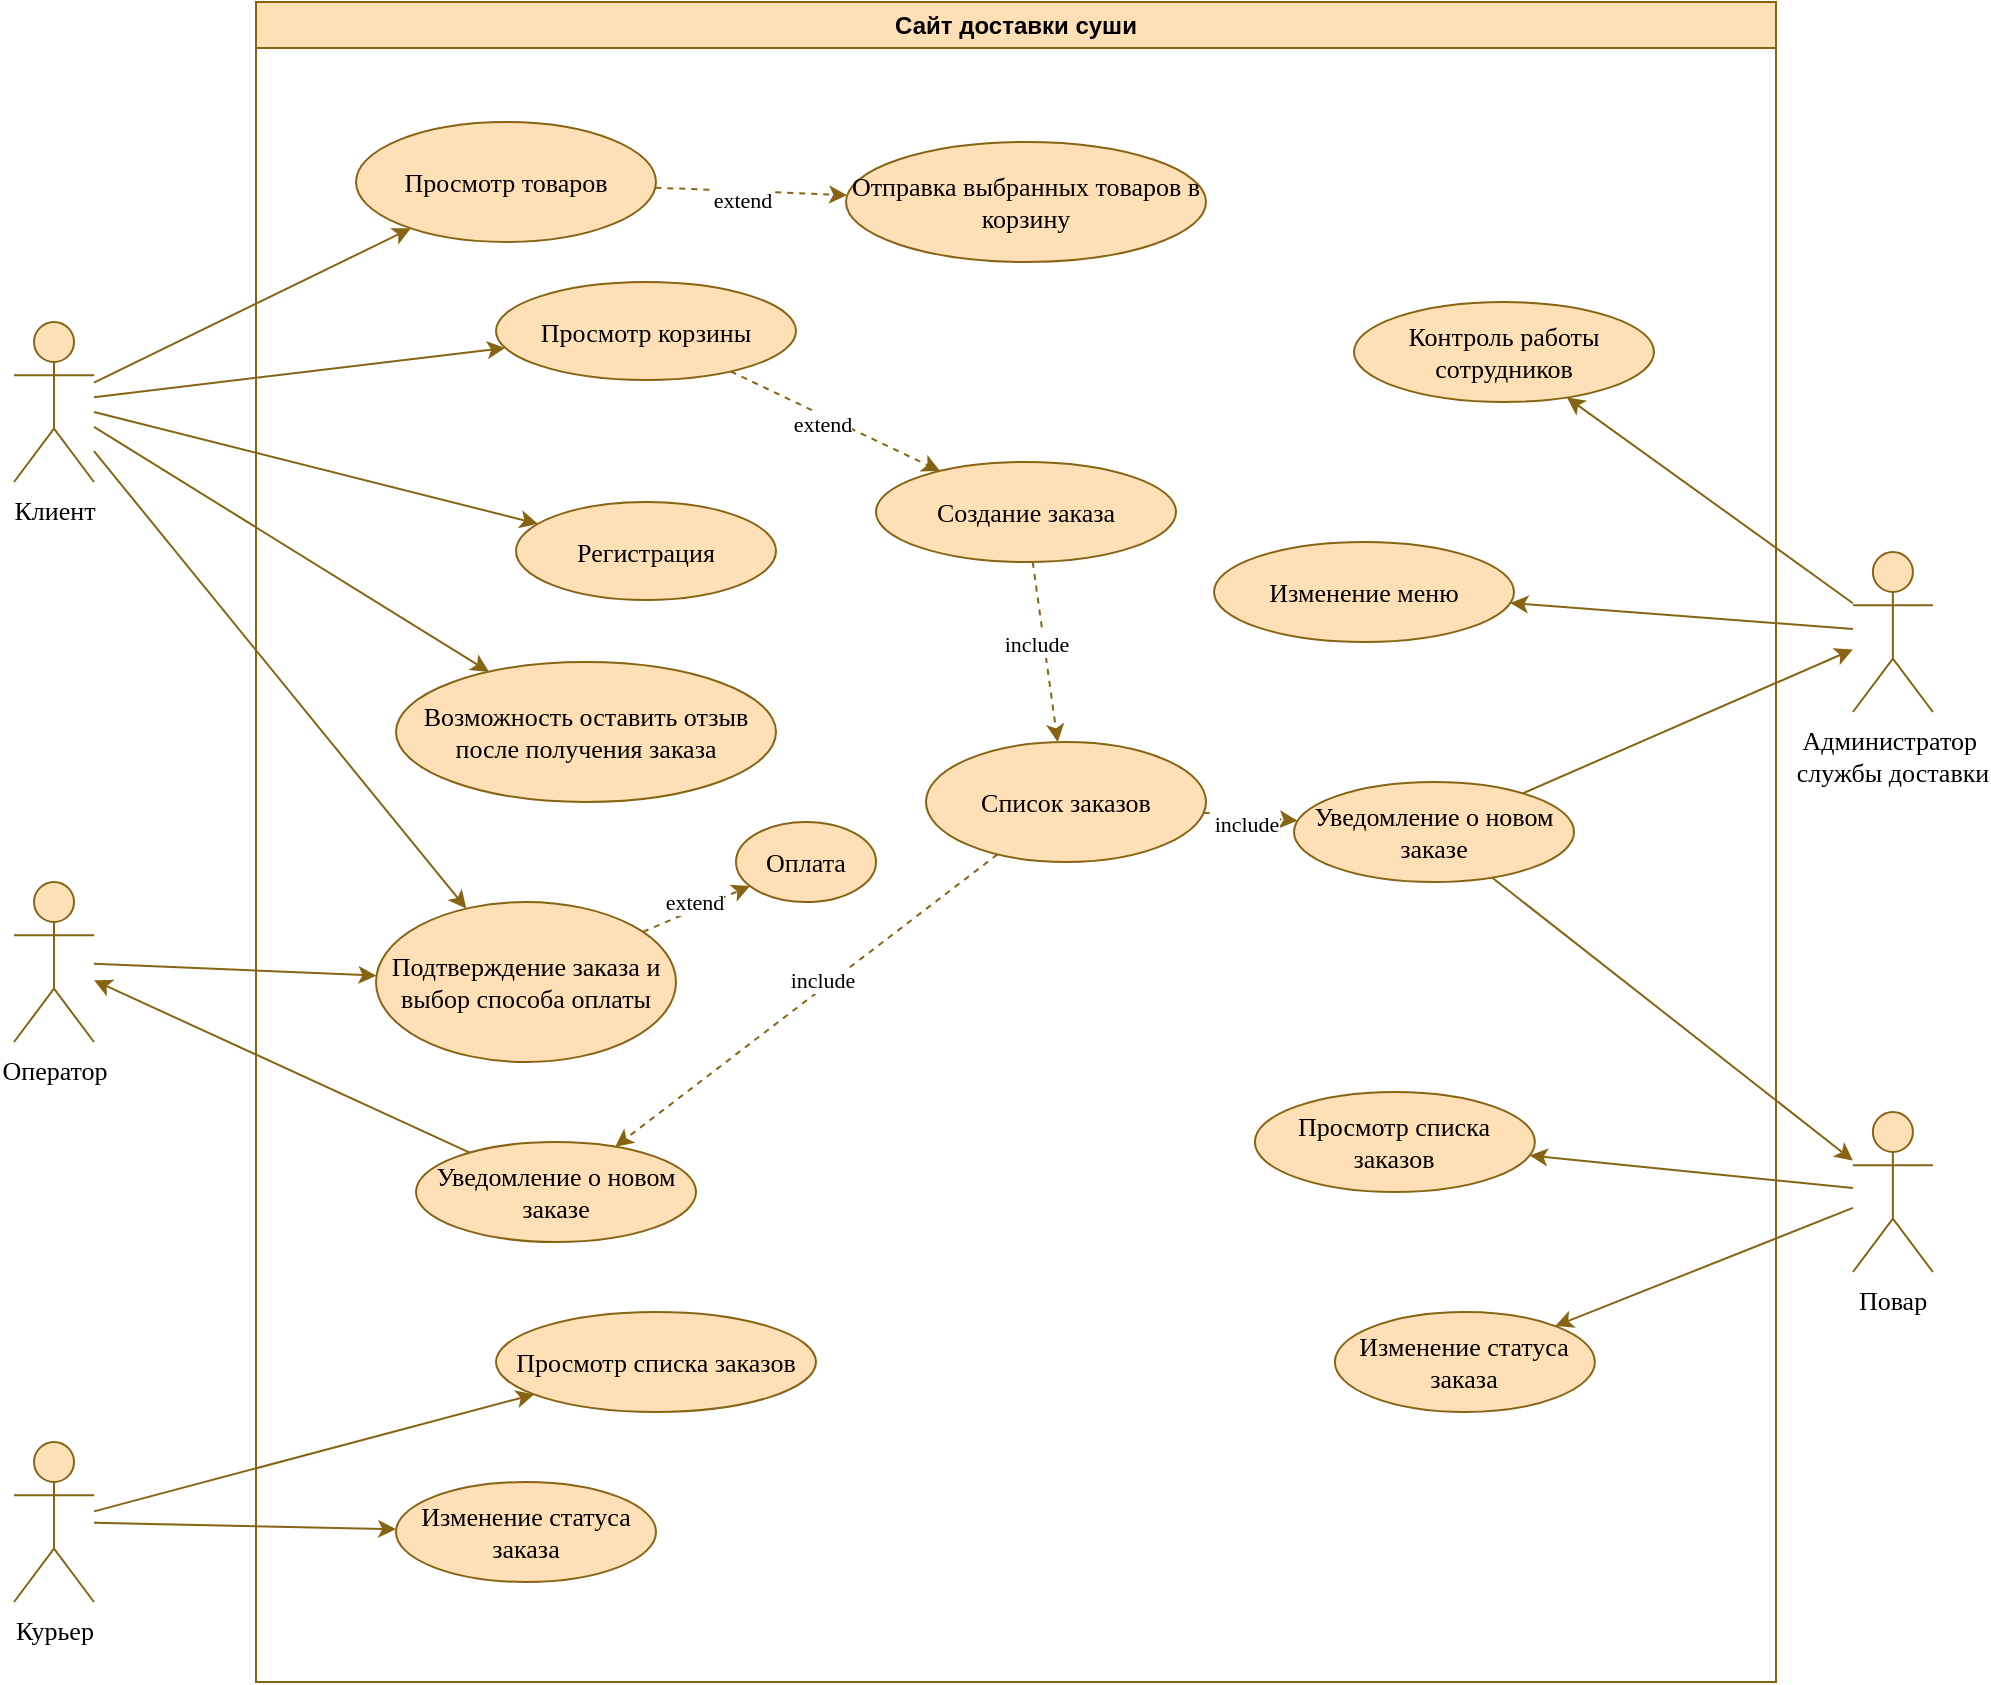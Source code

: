 <mxfile version="20.7.4" type="github">
  <diagram id="6OPowrcP59AMtdZNUM1q" name="Страница 1">
    <mxGraphModel dx="1336" dy="769" grid="1" gridSize="10" guides="1" tooltips="1" connect="1" arrows="1" fold="1" page="1" pageScale="1" pageWidth="827" pageHeight="1169" math="0" shadow="0">
      <root>
        <mxCell id="0" />
        <mxCell id="1" parent="0" />
        <mxCell id="0ewKBAoPqv-FnGGdOPTk-1" value="Сайт доставки суши" style="swimlane;whiteSpace=wrap;html=1;fillColor=#FFDFB5;strokeColor=#876413;" vertex="1" parent="1">
          <mxGeometry x="481" y="80" width="760" height="840" as="geometry" />
        </mxCell>
        <mxCell id="0ewKBAoPqv-FnGGdOPTk-2" value="&lt;font face=&quot;Verdana&quot; style=&quot;font-size: 13px;&quot;&gt;Просмотр товаров&lt;/font&gt;" style="ellipse;whiteSpace=wrap;html=1;strokeColor=#876413;fillColor=#FFDFB5;" vertex="1" parent="0ewKBAoPqv-FnGGdOPTk-1">
          <mxGeometry x="50" y="60" width="150" height="60" as="geometry" />
        </mxCell>
        <mxCell id="0ewKBAoPqv-FnGGdOPTk-3" value="&lt;font face=&quot;Verdana&quot; style=&quot;font-size: 13px;&quot;&gt;Отправка выбранных товаров в корзину&lt;/font&gt;" style="ellipse;whiteSpace=wrap;html=1;strokeColor=#876413;fillColor=#FFDFB5;" vertex="1" parent="0ewKBAoPqv-FnGGdOPTk-1">
          <mxGeometry x="295" y="70" width="180" height="60" as="geometry" />
        </mxCell>
        <mxCell id="0ewKBAoPqv-FnGGdOPTk-4" value="&lt;font face=&quot;Verdana&quot; style=&quot;font-size: 13px;&quot;&gt;Просмотр корзины&lt;br&gt;&lt;/font&gt;" style="ellipse;whiteSpace=wrap;html=1;strokeColor=#876413;fillColor=#FFDFB5;" vertex="1" parent="0ewKBAoPqv-FnGGdOPTk-1">
          <mxGeometry x="120" y="140" width="150" height="49" as="geometry" />
        </mxCell>
        <mxCell id="0ewKBAoPqv-FnGGdOPTk-5" value="&lt;font face=&quot;Verdana&quot; style=&quot;font-size: 13px;&quot;&gt;Создание заказа&lt;/font&gt;" style="ellipse;whiteSpace=wrap;html=1;strokeColor=#876413;fillColor=#FFDFB5;" vertex="1" parent="0ewKBAoPqv-FnGGdOPTk-1">
          <mxGeometry x="310" y="230" width="150" height="50" as="geometry" />
        </mxCell>
        <mxCell id="0ewKBAoPqv-FnGGdOPTk-6" value="&lt;span style=&quot;font-family: Verdana; font-size: 13px;&quot;&gt;Уведомление о новом заказе&lt;/span&gt;" style="ellipse;whiteSpace=wrap;html=1;strokeColor=#876413;fillColor=#FFDFB5;" vertex="1" parent="0ewKBAoPqv-FnGGdOPTk-1">
          <mxGeometry x="80" y="570" width="140" height="50" as="geometry" />
        </mxCell>
        <mxCell id="0ewKBAoPqv-FnGGdOPTk-7" value="" style="endArrow=classic;html=1;rounded=0;fontFamily=Verdana;fontSize=13;strokeColor=#876413;strokeWidth=1;dashed=1;" edge="1" parent="0ewKBAoPqv-FnGGdOPTk-1" source="0ewKBAoPqv-FnGGdOPTk-15" target="0ewKBAoPqv-FnGGdOPTk-6">
          <mxGeometry width="50" height="50" relative="1" as="geometry">
            <mxPoint x="300" y="380" as="sourcePoint" />
            <mxPoint x="645.179" y="342.061" as="targetPoint" />
          </mxGeometry>
        </mxCell>
        <mxCell id="0ewKBAoPqv-FnGGdOPTk-8" value="include" style="edgeLabel;html=1;align=center;verticalAlign=middle;resizable=0;points=[];fontSize=11;fontFamily=Verdana;" vertex="1" connectable="0" parent="0ewKBAoPqv-FnGGdOPTk-7">
          <mxGeometry x="-0.104" y="-4" relative="1" as="geometry">
            <mxPoint as="offset" />
          </mxGeometry>
        </mxCell>
        <mxCell id="0ewKBAoPqv-FnGGdOPTk-9" value="" style="endArrow=classic;html=1;rounded=0;fontFamily=Verdana;fontSize=13;strokeColor=#876413;strokeWidth=1;dashed=1;" edge="1" parent="0ewKBAoPqv-FnGGdOPTk-1" source="0ewKBAoPqv-FnGGdOPTk-2" target="0ewKBAoPqv-FnGGdOPTk-3">
          <mxGeometry width="50" height="50" relative="1" as="geometry">
            <mxPoint x="604.717" y="373.726" as="sourcePoint" />
            <mxPoint x="425.955" y="396.625" as="targetPoint" />
          </mxGeometry>
        </mxCell>
        <mxCell id="0ewKBAoPqv-FnGGdOPTk-10" value="extend" style="edgeLabel;html=1;align=center;verticalAlign=middle;resizable=0;points=[];fontSize=11;fontFamily=Verdana;" vertex="1" connectable="0" parent="0ewKBAoPqv-FnGGdOPTk-9">
          <mxGeometry x="-0.104" y="-4" relative="1" as="geometry">
            <mxPoint as="offset" />
          </mxGeometry>
        </mxCell>
        <mxCell id="0ewKBAoPqv-FnGGdOPTk-11" value="" style="endArrow=classic;html=1;rounded=0;fontFamily=Verdana;fontSize=13;strokeColor=#876413;strokeWidth=1;dashed=1;" edge="1" parent="0ewKBAoPqv-FnGGdOPTk-1" source="0ewKBAoPqv-FnGGdOPTk-4" target="0ewKBAoPqv-FnGGdOPTk-5">
          <mxGeometry width="50" height="50" relative="1" as="geometry">
            <mxPoint x="614.717" y="383.726" as="sourcePoint" />
            <mxPoint x="450" y="190" as="targetPoint" />
          </mxGeometry>
        </mxCell>
        <mxCell id="0ewKBAoPqv-FnGGdOPTk-12" value="extend" style="edgeLabel;html=1;align=center;verticalAlign=middle;resizable=0;points=[];fontSize=11;fontFamily=Verdana;" vertex="1" connectable="0" parent="0ewKBAoPqv-FnGGdOPTk-11">
          <mxGeometry x="-0.104" y="-4" relative="1" as="geometry">
            <mxPoint as="offset" />
          </mxGeometry>
        </mxCell>
        <mxCell id="0ewKBAoPqv-FnGGdOPTk-13" value="&lt;font face=&quot;Verdana&quot; style=&quot;font-size: 13px;&quot;&gt;Регистрация&lt;br&gt;&lt;/font&gt;" style="ellipse;whiteSpace=wrap;html=1;strokeColor=#876413;fillColor=#FFDFB5;" vertex="1" parent="0ewKBAoPqv-FnGGdOPTk-1">
          <mxGeometry x="130" y="250" width="130" height="49" as="geometry" />
        </mxCell>
        <mxCell id="0ewKBAoPqv-FnGGdOPTk-14" value="&lt;span style=&quot;font-family: Verdana; font-size: 13px;&quot;&gt;Контроль работы сотрудников&lt;/span&gt;" style="ellipse;whiteSpace=wrap;html=1;strokeColor=#876413;fillColor=#FFDFB5;" vertex="1" parent="0ewKBAoPqv-FnGGdOPTk-1">
          <mxGeometry x="549" y="150" width="150" height="50" as="geometry" />
        </mxCell>
        <mxCell id="0ewKBAoPqv-FnGGdOPTk-15" value="&lt;font face=&quot;Verdana&quot; style=&quot;font-size: 13px;&quot;&gt;Список заказов&lt;/font&gt;" style="ellipse;whiteSpace=wrap;html=1;strokeColor=#876413;fillColor=#FFDFB5;" vertex="1" parent="0ewKBAoPqv-FnGGdOPTk-1">
          <mxGeometry x="335" y="370" width="140" height="60" as="geometry" />
        </mxCell>
        <mxCell id="0ewKBAoPqv-FnGGdOPTk-16" value="&lt;span style=&quot;font-family: Verdana; font-size: 13px;&quot;&gt;Уведомление о новом заказе&lt;/span&gt;" style="ellipse;whiteSpace=wrap;html=1;strokeColor=#876413;fillColor=#FFDFB5;" vertex="1" parent="0ewKBAoPqv-FnGGdOPTk-1">
          <mxGeometry x="519" y="390" width="140" height="50" as="geometry" />
        </mxCell>
        <mxCell id="0ewKBAoPqv-FnGGdOPTk-17" value="" style="endArrow=classic;html=1;rounded=0;fontFamily=Verdana;fontSize=13;strokeColor=#876413;strokeWidth=1;dashed=1;" edge="1" parent="0ewKBAoPqv-FnGGdOPTk-1" source="0ewKBAoPqv-FnGGdOPTk-15" target="0ewKBAoPqv-FnGGdOPTk-16">
          <mxGeometry width="50" height="50" relative="1" as="geometry">
            <mxPoint x="360.664" y="399.646" as="sourcePoint" />
            <mxPoint x="198.959" y="410.705" as="targetPoint" />
          </mxGeometry>
        </mxCell>
        <mxCell id="0ewKBAoPqv-FnGGdOPTk-18" value="include" style="edgeLabel;html=1;align=center;verticalAlign=middle;resizable=0;points=[];fontSize=11;fontFamily=Verdana;" vertex="1" connectable="0" parent="0ewKBAoPqv-FnGGdOPTk-17">
          <mxGeometry x="-0.104" y="-4" relative="1" as="geometry">
            <mxPoint as="offset" />
          </mxGeometry>
        </mxCell>
        <mxCell id="0ewKBAoPqv-FnGGdOPTk-19" value="&lt;font face=&quot;Verdana&quot;&gt;&lt;span style=&quot;font-size: 13px;&quot;&gt;Изменение меню&lt;/span&gt;&lt;/font&gt;" style="ellipse;whiteSpace=wrap;html=1;strokeColor=#876413;fillColor=#FFDFB5;" vertex="1" parent="0ewKBAoPqv-FnGGdOPTk-1">
          <mxGeometry x="479" y="270" width="150" height="50" as="geometry" />
        </mxCell>
        <mxCell id="0ewKBAoPqv-FnGGdOPTk-20" value="&lt;span style=&quot;font-family: Verdana; font-size: 13px;&quot;&gt;Подтверждение заказа и выбор способа оплаты&lt;/span&gt;" style="ellipse;whiteSpace=wrap;html=1;strokeColor=#876413;fillColor=#FFDFB5;" vertex="1" parent="0ewKBAoPqv-FnGGdOPTk-1">
          <mxGeometry x="60" y="450" width="150" height="80" as="geometry" />
        </mxCell>
        <mxCell id="0ewKBAoPqv-FnGGdOPTk-21" value="&lt;font face=&quot;Verdana&quot;&gt;&lt;span style=&quot;font-size: 13px;&quot;&gt;Оплата&lt;/span&gt;&lt;/font&gt;" style="ellipse;whiteSpace=wrap;html=1;strokeColor=#876413;fillColor=#FFDFB5;" vertex="1" parent="0ewKBAoPqv-FnGGdOPTk-1">
          <mxGeometry x="240" y="410" width="70" height="40" as="geometry" />
        </mxCell>
        <mxCell id="0ewKBAoPqv-FnGGdOPTk-22" value="" style="endArrow=classic;html=1;rounded=0;fontFamily=Verdana;fontSize=13;strokeColor=#876413;strokeWidth=1;dashed=1;" edge="1" parent="0ewKBAoPqv-FnGGdOPTk-1" source="0ewKBAoPqv-FnGGdOPTk-20" target="0ewKBAoPqv-FnGGdOPTk-21">
          <mxGeometry width="50" height="50" relative="1" as="geometry">
            <mxPoint x="388.381" y="414.122" as="sourcePoint" />
            <mxPoint x="270" y="400" as="targetPoint" />
          </mxGeometry>
        </mxCell>
        <mxCell id="0ewKBAoPqv-FnGGdOPTk-23" value="extend" style="edgeLabel;html=1;align=center;verticalAlign=middle;resizable=0;points=[];fontSize=11;fontFamily=Verdana;" vertex="1" connectable="0" parent="0ewKBAoPqv-FnGGdOPTk-22">
          <mxGeometry x="-0.104" y="-4" relative="1" as="geometry">
            <mxPoint y="-9" as="offset" />
          </mxGeometry>
        </mxCell>
        <mxCell id="0ewKBAoPqv-FnGGdOPTk-24" value="" style="endArrow=classic;html=1;rounded=0;fontFamily=Verdana;fontSize=13;strokeColor=#876413;strokeWidth=1;dashed=1;" edge="1" parent="0ewKBAoPqv-FnGGdOPTk-1" source="0ewKBAoPqv-FnGGdOPTk-5" target="0ewKBAoPqv-FnGGdOPTk-15">
          <mxGeometry width="50" height="50" relative="1" as="geometry">
            <mxPoint x="480.058" y="369.03" as="sourcePoint" />
            <mxPoint x="634.647" y="304.043" as="targetPoint" />
          </mxGeometry>
        </mxCell>
        <mxCell id="0ewKBAoPqv-FnGGdOPTk-25" value="include" style="edgeLabel;html=1;align=center;verticalAlign=middle;resizable=0;points=[];fontSize=11;fontFamily=Verdana;" vertex="1" connectable="0" parent="0ewKBAoPqv-FnGGdOPTk-24">
          <mxGeometry x="-0.104" y="-4" relative="1" as="geometry">
            <mxPoint as="offset" />
          </mxGeometry>
        </mxCell>
        <mxCell id="0ewKBAoPqv-FnGGdOPTk-26" value="&lt;font face=&quot;Verdana&quot; style=&quot;font-size: 13px;&quot;&gt;Возможность оставить отзыв после получения заказа&lt;br&gt;&lt;/font&gt;" style="ellipse;whiteSpace=wrap;html=1;strokeColor=#876413;fillColor=#FFDFB5;" vertex="1" parent="0ewKBAoPqv-FnGGdOPTk-1">
          <mxGeometry x="70" y="330" width="190" height="70" as="geometry" />
        </mxCell>
        <mxCell id="0ewKBAoPqv-FnGGdOPTk-27" value="&lt;span style=&quot;font-family: Verdana; font-size: 13px;&quot;&gt;Изменение статуса заказа&lt;/span&gt;" style="ellipse;whiteSpace=wrap;html=1;strokeColor=#876413;fillColor=#FFDFB5;" vertex="1" parent="0ewKBAoPqv-FnGGdOPTk-1">
          <mxGeometry x="539.44" y="655" width="130" height="50" as="geometry" />
        </mxCell>
        <mxCell id="0ewKBAoPqv-FnGGdOPTk-28" value="&lt;span style=&quot;font-family: Verdana; font-size: 13px;&quot;&gt;Просмотр списка заказов&lt;/span&gt;" style="ellipse;whiteSpace=wrap;html=1;strokeColor=#876413;fillColor=#FFDFB5;" vertex="1" parent="0ewKBAoPqv-FnGGdOPTk-1">
          <mxGeometry x="499.44" y="545" width="140" height="50" as="geometry" />
        </mxCell>
        <mxCell id="0ewKBAoPqv-FnGGdOPTk-29" value="&lt;font face=&quot;Verdana&quot;&gt;&lt;span style=&quot;font-size: 13px;&quot;&gt;Просмотр списка заказов&lt;/span&gt;&lt;/font&gt;" style="ellipse;whiteSpace=wrap;html=1;strokeColor=#876413;fillColor=#FFDFB5;" vertex="1" parent="0ewKBAoPqv-FnGGdOPTk-1">
          <mxGeometry x="120" y="655" width="160" height="50" as="geometry" />
        </mxCell>
        <mxCell id="0ewKBAoPqv-FnGGdOPTk-30" value="&lt;span style=&quot;font-family: Verdana; font-size: 13px;&quot;&gt;Изменение статуса заказа&lt;/span&gt;" style="ellipse;whiteSpace=wrap;html=1;strokeColor=#876413;fillColor=#FFDFB5;" vertex="1" parent="0ewKBAoPqv-FnGGdOPTk-1">
          <mxGeometry x="70" y="740" width="130" height="50" as="geometry" />
        </mxCell>
        <mxCell id="0ewKBAoPqv-FnGGdOPTk-31" value="" style="endArrow=classic;html=1;rounded=0;fontFamily=Verdana;fontSize=13;strokeColor=#876413;strokeWidth=1;" edge="1" parent="1" source="0ewKBAoPqv-FnGGdOPTk-32" target="0ewKBAoPqv-FnGGdOPTk-2">
          <mxGeometry width="50" height="50" relative="1" as="geometry">
            <mxPoint x="420" y="290" as="sourcePoint" />
            <mxPoint x="390" y="120" as="targetPoint" />
          </mxGeometry>
        </mxCell>
        <mxCell id="0ewKBAoPqv-FnGGdOPTk-32" value="Клиент" style="shape=umlActor;verticalLabelPosition=bottom;verticalAlign=top;html=1;outlineConnect=0;strokeColor=#876413;fontFamily=Verdana;fontSize=13;fillColor=#FFDFB5;" vertex="1" parent="1">
          <mxGeometry x="360" y="240" width="40" height="80" as="geometry" />
        </mxCell>
        <mxCell id="0ewKBAoPqv-FnGGdOPTk-33" value="Оператор" style="shape=umlActor;verticalLabelPosition=bottom;verticalAlign=top;html=1;outlineConnect=0;strokeColor=#876413;fontFamily=Verdana;fontSize=13;fillColor=#FFDFB5;" vertex="1" parent="1">
          <mxGeometry x="360" y="520" width="40" height="80" as="geometry" />
        </mxCell>
        <mxCell id="0ewKBAoPqv-FnGGdOPTk-34" value="Курьер" style="shape=umlActor;verticalLabelPosition=bottom;verticalAlign=top;html=1;outlineConnect=0;strokeColor=#876413;fontFamily=Verdana;fontSize=13;fillColor=#FFDFB5;" vertex="1" parent="1">
          <mxGeometry x="360" y="800" width="40" height="80" as="geometry" />
        </mxCell>
        <mxCell id="0ewKBAoPqv-FnGGdOPTk-35" value="Администратор&amp;nbsp;&lt;br&gt;службы доставки" style="shape=umlActor;verticalLabelPosition=bottom;verticalAlign=top;html=1;outlineConnect=0;strokeColor=#876413;fontFamily=Verdana;fontSize=13;fillColor=#FFDFB5;" vertex="1" parent="1">
          <mxGeometry x="1279.44" y="355" width="40" height="80" as="geometry" />
        </mxCell>
        <mxCell id="0ewKBAoPqv-FnGGdOPTk-36" value="" style="endArrow=classic;html=1;rounded=0;fontFamily=Verdana;fontSize=13;strokeColor=#876413;strokeWidth=1;" edge="1" parent="1" source="0ewKBAoPqv-FnGGdOPTk-32" target="0ewKBAoPqv-FnGGdOPTk-4">
          <mxGeometry width="50" height="50" relative="1" as="geometry">
            <mxPoint x="430" y="306.226" as="sourcePoint" />
            <mxPoint x="607.168" y="272.799" as="targetPoint" />
          </mxGeometry>
        </mxCell>
        <mxCell id="0ewKBAoPqv-FnGGdOPTk-37" value="" style="endArrow=classic;html=1;rounded=0;fontFamily=Verdana;fontSize=13;strokeColor=#876413;strokeWidth=1;" edge="1" parent="1" source="0ewKBAoPqv-FnGGdOPTk-32" target="0ewKBAoPqv-FnGGdOPTk-13">
          <mxGeometry width="50" height="50" relative="1" as="geometry">
            <mxPoint x="420" y="297.985" as="sourcePoint" />
            <mxPoint x="583.165" y="281.543" as="targetPoint" />
          </mxGeometry>
        </mxCell>
        <mxCell id="0ewKBAoPqv-FnGGdOPTk-38" value="" style="endArrow=classic;html=1;rounded=0;fontFamily=Verdana;fontSize=13;strokeColor=#876413;strokeWidth=1;" edge="1" parent="1" source="0ewKBAoPqv-FnGGdOPTk-35" target="0ewKBAoPqv-FnGGdOPTk-14">
          <mxGeometry width="50" height="50" relative="1" as="geometry">
            <mxPoint x="949.44" y="195" as="sourcePoint" />
            <mxPoint x="999.44" y="275" as="targetPoint" />
          </mxGeometry>
        </mxCell>
        <mxCell id="0ewKBAoPqv-FnGGdOPTk-39" value="" style="endArrow=classic;html=1;rounded=0;fontFamily=Verdana;fontSize=13;strokeColor=#876413;strokeWidth=1;" edge="1" parent="1" source="0ewKBAoPqv-FnGGdOPTk-6" target="0ewKBAoPqv-FnGGdOPTk-33">
          <mxGeometry width="50" height="50" relative="1" as="geometry">
            <mxPoint x="420" y="303.636" as="sourcePoint" />
            <mxPoint x="586.408" y="333.893" as="targetPoint" />
          </mxGeometry>
        </mxCell>
        <mxCell id="0ewKBAoPqv-FnGGdOPTk-40" value="" style="endArrow=classic;html=1;rounded=0;fontFamily=Verdana;fontSize=13;strokeColor=#876413;strokeWidth=1;" edge="1" parent="1" source="0ewKBAoPqv-FnGGdOPTk-16" target="0ewKBAoPqv-FnGGdOPTk-35">
          <mxGeometry width="50" height="50" relative="1" as="geometry">
            <mxPoint x="831.903" y="324.876" as="sourcePoint" />
            <mxPoint x="853.738" y="395.358" as="targetPoint" />
          </mxGeometry>
        </mxCell>
        <mxCell id="0ewKBAoPqv-FnGGdOPTk-41" value="" style="endArrow=classic;html=1;rounded=0;fontFamily=Verdana;fontSize=13;strokeColor=#876413;strokeWidth=1;" edge="1" parent="1" source="0ewKBAoPqv-FnGGdOPTk-35" target="0ewKBAoPqv-FnGGdOPTk-19">
          <mxGeometry width="50" height="50" relative="1" as="geometry">
            <mxPoint x="1279.44" y="236.05" as="sourcePoint" />
            <mxPoint x="1109.472" y="159.992" as="targetPoint" />
          </mxGeometry>
        </mxCell>
        <mxCell id="0ewKBAoPqv-FnGGdOPTk-42" value="" style="endArrow=classic;html=1;rounded=0;fontFamily=Verdana;fontSize=13;strokeColor=#876413;strokeWidth=1;" edge="1" parent="1" source="0ewKBAoPqv-FnGGdOPTk-33" target="0ewKBAoPqv-FnGGdOPTk-20">
          <mxGeometry width="50" height="50" relative="1" as="geometry">
            <mxPoint x="606.567" y="614.428" as="sourcePoint" />
            <mxPoint x="420.0" y="583.333" as="targetPoint" />
          </mxGeometry>
        </mxCell>
        <mxCell id="0ewKBAoPqv-FnGGdOPTk-43" value="" style="endArrow=classic;html=1;rounded=0;fontFamily=Verdana;fontSize=13;strokeColor=#876413;strokeWidth=1;" edge="1" parent="1" source="0ewKBAoPqv-FnGGdOPTk-32" target="0ewKBAoPqv-FnGGdOPTk-20">
          <mxGeometry width="50" height="50" relative="1" as="geometry">
            <mxPoint x="616.567" y="624.428" as="sourcePoint" />
            <mxPoint x="420" y="440" as="targetPoint" />
          </mxGeometry>
        </mxCell>
        <mxCell id="0ewKBAoPqv-FnGGdOPTk-44" value="Повар" style="shape=umlActor;verticalLabelPosition=bottom;verticalAlign=top;html=1;outlineConnect=0;strokeColor=#876413;fontFamily=Verdana;fontSize=13;fillColor=#FFDFB5;" vertex="1" parent="1">
          <mxGeometry x="1279.44" y="635" width="40" height="80" as="geometry" />
        </mxCell>
        <mxCell id="0ewKBAoPqv-FnGGdOPTk-45" value="" style="endArrow=classic;html=1;rounded=0;fontFamily=Verdana;fontSize=13;strokeColor=#876413;strokeWidth=1;" edge="1" parent="1" source="0ewKBAoPqv-FnGGdOPTk-16" target="0ewKBAoPqv-FnGGdOPTk-44">
          <mxGeometry width="50" height="50" relative="1" as="geometry">
            <mxPoint x="1156.943" y="301.638" as="sourcePoint" />
            <mxPoint x="1279.44" y="252.895" as="targetPoint" />
          </mxGeometry>
        </mxCell>
        <mxCell id="0ewKBAoPqv-FnGGdOPTk-46" value="" style="endArrow=classic;html=1;rounded=0;fontFamily=Verdana;fontSize=13;strokeColor=#876413;strokeWidth=1;" edge="1" parent="1" source="0ewKBAoPqv-FnGGdOPTk-32" target="0ewKBAoPqv-FnGGdOPTk-26">
          <mxGeometry width="50" height="50" relative="1" as="geometry">
            <mxPoint x="420.0" y="303.635" as="sourcePoint" />
            <mxPoint x="586.423" y="333.881" as="targetPoint" />
          </mxGeometry>
        </mxCell>
        <mxCell id="0ewKBAoPqv-FnGGdOPTk-47" value="" style="endArrow=classic;html=1;rounded=0;fontFamily=Verdana;fontSize=13;strokeColor=#876413;strokeWidth=1;" edge="1" parent="1" source="0ewKBAoPqv-FnGGdOPTk-44" target="0ewKBAoPqv-FnGGdOPTk-27">
          <mxGeometry width="50" height="50" relative="1" as="geometry">
            <mxPoint x="1009.44" y="745" as="sourcePoint" />
            <mxPoint x="989.44" y="625" as="targetPoint" />
          </mxGeometry>
        </mxCell>
        <mxCell id="0ewKBAoPqv-FnGGdOPTk-48" value="" style="endArrow=classic;html=1;rounded=0;fontFamily=Verdana;fontSize=13;strokeColor=#876413;strokeWidth=1;" edge="1" parent="1" source="0ewKBAoPqv-FnGGdOPTk-44" target="0ewKBAoPqv-FnGGdOPTk-28">
          <mxGeometry width="50" height="50" relative="1" as="geometry">
            <mxPoint x="1299.44" y="675" as="sourcePoint" />
            <mxPoint x="1089.44" y="765" as="targetPoint" />
          </mxGeometry>
        </mxCell>
        <mxCell id="0ewKBAoPqv-FnGGdOPTk-49" value="" style="endArrow=classic;html=1;rounded=0;fontFamily=Verdana;fontSize=13;strokeColor=#876413;strokeWidth=1;" edge="1" parent="1" source="0ewKBAoPqv-FnGGdOPTk-34" target="0ewKBAoPqv-FnGGdOPTk-29">
          <mxGeometry width="50" height="50" relative="1" as="geometry">
            <mxPoint x="420.0" y="580.85" as="sourcePoint" />
            <mxPoint x="560.239" y="586.809" as="targetPoint" />
          </mxGeometry>
        </mxCell>
        <mxCell id="0ewKBAoPqv-FnGGdOPTk-50" value="" style="endArrow=classic;html=1;rounded=0;fontFamily=Verdana;fontSize=13;strokeColor=#876413;strokeWidth=1;" edge="1" parent="1" source="0ewKBAoPqv-FnGGdOPTk-34" target="0ewKBAoPqv-FnGGdOPTk-30">
          <mxGeometry width="50" height="50" relative="1" as="geometry">
            <mxPoint x="1341" y="749.709" as="sourcePoint" />
            <mxPoint x="1205.555" y="815.463" as="targetPoint" />
          </mxGeometry>
        </mxCell>
      </root>
    </mxGraphModel>
  </diagram>
</mxfile>

